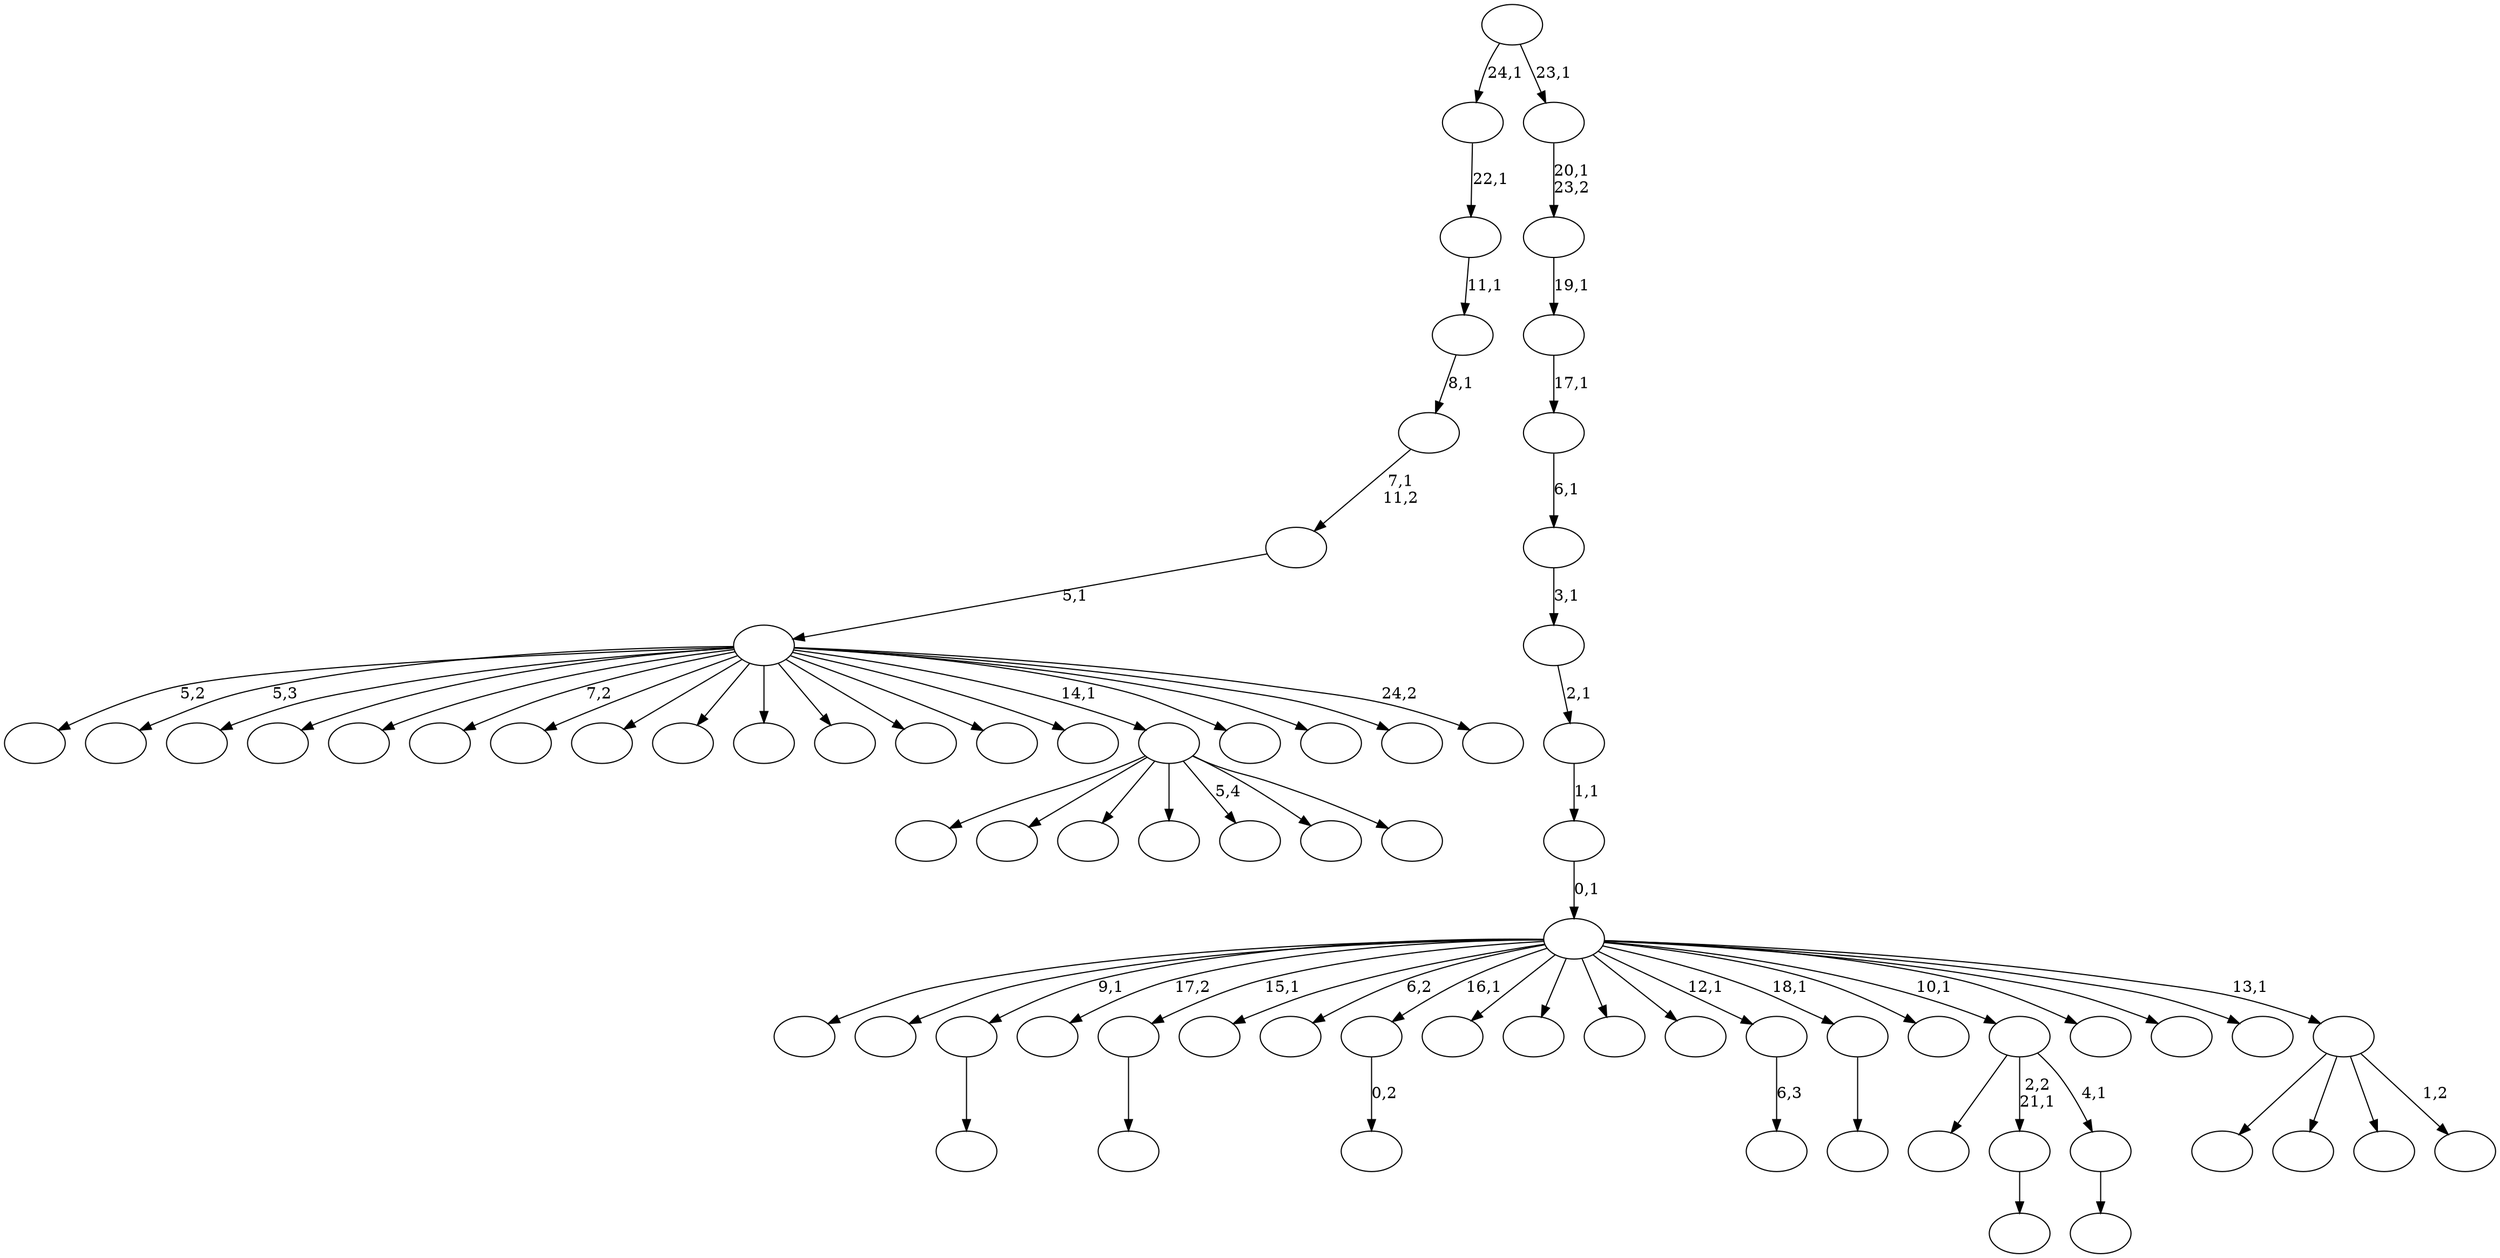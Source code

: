 digraph T {
	75 [label=""]
	74 [label=""]
	73 [label=""]
	72 [label=""]
	71 [label=""]
	70 [label=""]
	69 [label=""]
	68 [label=""]
	67 [label=""]
	66 [label=""]
	65 [label=""]
	64 [label=""]
	63 [label=""]
	62 [label=""]
	61 [label=""]
	60 [label=""]
	59 [label=""]
	58 [label=""]
	57 [label=""]
	56 [label=""]
	55 [label=""]
	54 [label=""]
	53 [label=""]
	52 [label=""]
	51 [label=""]
	50 [label=""]
	49 [label=""]
	48 [label=""]
	47 [label=""]
	46 [label=""]
	45 [label=""]
	44 [label=""]
	43 [label=""]
	42 [label=""]
	41 [label=""]
	40 [label=""]
	39 [label=""]
	38 [label=""]
	37 [label=""]
	36 [label=""]
	35 [label=""]
	34 [label=""]
	33 [label=""]
	32 [label=""]
	31 [label=""]
	30 [label=""]
	29 [label=""]
	28 [label=""]
	27 [label=""]
	26 [label=""]
	25 [label=""]
	24 [label=""]
	23 [label=""]
	22 [label=""]
	21 [label=""]
	20 [label=""]
	19 [label=""]
	18 [label=""]
	17 [label=""]
	16 [label=""]
	15 [label=""]
	14 [label=""]
	13 [label=""]
	12 [label=""]
	11 [label=""]
	10 [label=""]
	9 [label=""]
	8 [label=""]
	7 [label=""]
	6 [label=""]
	5 [label=""]
	4 [label=""]
	3 [label=""]
	2 [label=""]
	1 [label=""]
	0 [label=""]
	65 -> 66 [label=""]
	62 -> 63 [label=""]
	55 -> 56 [label="0,2"]
	46 -> 47 [label=""]
	36 -> 37 [label="6,3"]
	34 -> 35 [label=""]
	30 -> 31 [label=""]
	29 -> 48 [label=""]
	29 -> 46 [label="2,2\n21,1"]
	29 -> 30 [label="4,1"]
	23 -> 61 [label=""]
	23 -> 60 [label=""]
	23 -> 54 [label=""]
	23 -> 53 [label=""]
	23 -> 41 [label="5,4"]
	23 -> 39 [label=""]
	23 -> 24 [label=""]
	17 -> 74 [label="5,2"]
	17 -> 72 [label="5,3"]
	17 -> 71 [label=""]
	17 -> 70 [label=""]
	17 -> 69 [label=""]
	17 -> 67 [label="7,2"]
	17 -> 58 [label=""]
	17 -> 52 [label=""]
	17 -> 51 [label=""]
	17 -> 43 [label=""]
	17 -> 40 [label=""]
	17 -> 38 [label=""]
	17 -> 28 [label=""]
	17 -> 26 [label=""]
	17 -> 23 [label="14,1"]
	17 -> 22 [label=""]
	17 -> 20 [label=""]
	17 -> 19 [label=""]
	17 -> 18 [label="24,2"]
	16 -> 17 [label="5,1"]
	15 -> 16 [label="7,1\n11,2"]
	14 -> 15 [label="8,1"]
	13 -> 14 [label="11,1"]
	12 -> 13 [label="22,1"]
	10 -> 73 [label=""]
	10 -> 50 [label=""]
	10 -> 33 [label=""]
	10 -> 11 [label="1,2"]
	9 -> 75 [label=""]
	9 -> 68 [label=""]
	9 -> 65 [label="9,1"]
	9 -> 64 [label="17,2"]
	9 -> 62 [label="15,1"]
	9 -> 59 [label=""]
	9 -> 57 [label="6,2"]
	9 -> 55 [label="16,1"]
	9 -> 49 [label=""]
	9 -> 45 [label=""]
	9 -> 44 [label=""]
	9 -> 42 [label=""]
	9 -> 36 [label="12,1"]
	9 -> 34 [label="18,1"]
	9 -> 32 [label=""]
	9 -> 29 [label="10,1"]
	9 -> 27 [label=""]
	9 -> 25 [label=""]
	9 -> 21 [label=""]
	9 -> 10 [label="13,1"]
	8 -> 9 [label="0,1"]
	7 -> 8 [label="1,1"]
	6 -> 7 [label="2,1"]
	5 -> 6 [label="3,1"]
	4 -> 5 [label="6,1"]
	3 -> 4 [label="17,1"]
	2 -> 3 [label="19,1"]
	1 -> 2 [label="20,1\n23,2"]
	0 -> 12 [label="24,1"]
	0 -> 1 [label="23,1"]
}

